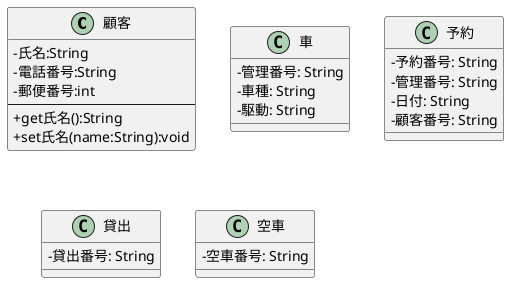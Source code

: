 @startuml 例題
    skinparam classAttributeIconSize 0
    class 顧客{
        - 氏名:String
        - 電話番号:String
        - 郵便番号:int
        ---
        + get氏名():String
        + set氏名(name:String):void
    }
    class 車{
        - 管理番号: String
        - 車種: String
        - 駆動: String
    }
    class 予約{
        - 予約番号: String
        - 管理番号: String
        - 日付: String
        - 顧客番号: String
    }
    class 貸出{
        - 貸出番号: String
    }
    class 空車{
        - 空車番号: String
    }
@enduml